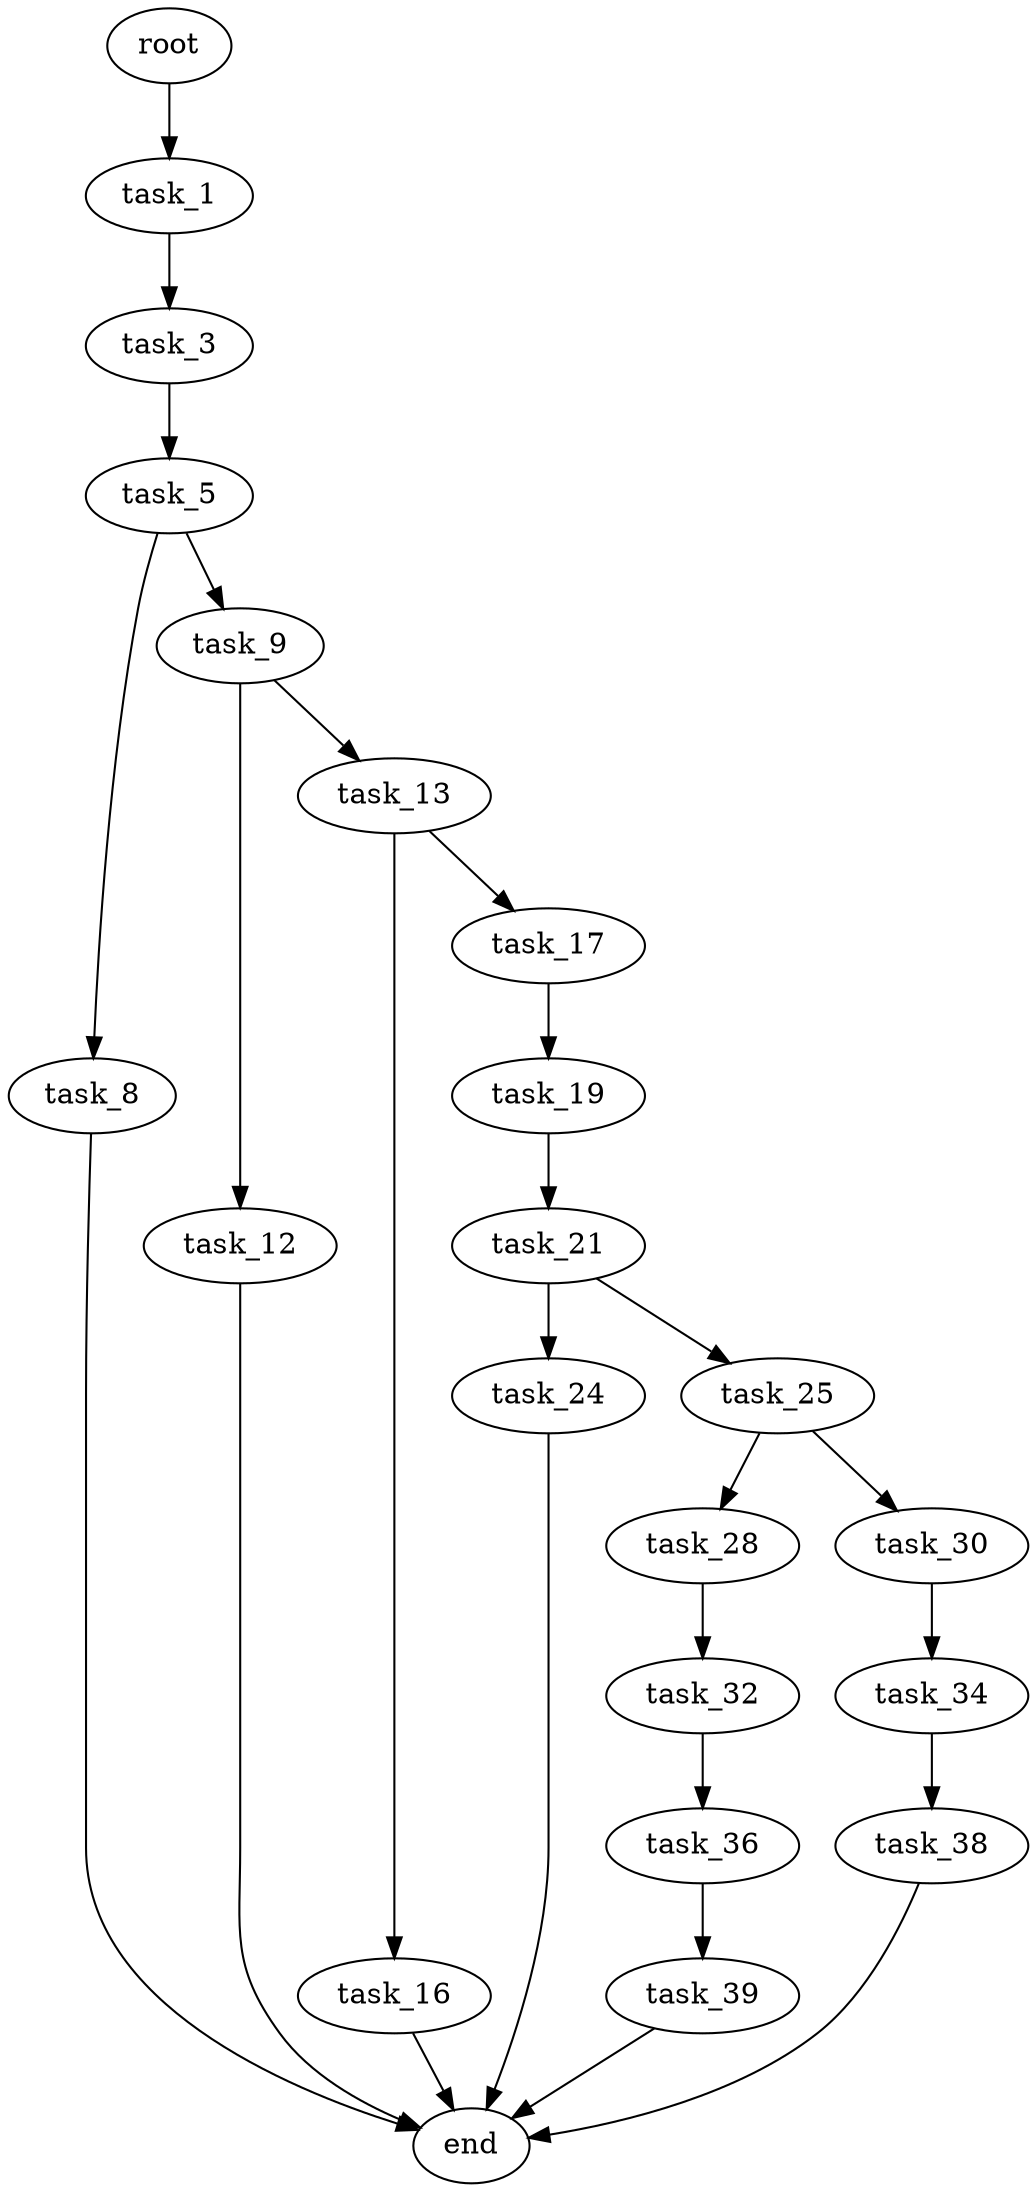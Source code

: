 digraph G {
  root [size="0.000000"];
  task_1 [size="138175129886.000000"];
  task_3 [size="22390131351.000000"];
  task_5 [size="1241442817.000000"];
  task_8 [size="231928233984.000000"];
  task_9 [size="368293445632.000000"];
  task_12 [size="1338655307062.000000"];
  task_13 [size="30681184261.000000"];
  task_16 [size="77979053560.000000"];
  task_17 [size="4419610850.000000"];
  task_19 [size="231928233984.000000"];
  task_21 [size="1073741824000.000000"];
  task_24 [size="365139568893.000000"];
  task_25 [size="549755813888.000000"];
  task_28 [size="94217554238.000000"];
  task_30 [size="28991029248.000000"];
  task_32 [size="7574318190.000000"];
  task_34 [size="160756319874.000000"];
  task_36 [size="1002848906425.000000"];
  task_38 [size="281390997809.000000"];
  task_39 [size="405413378352.000000"];
  end [size="0.000000"];

  root -> task_1 [size="1.000000"];
  task_1 -> task_3 [size="411041792.000000"];
  task_3 -> task_5 [size="411041792.000000"];
  task_5 -> task_8 [size="33554432.000000"];
  task_5 -> task_9 [size="33554432.000000"];
  task_8 -> end [size="1.000000"];
  task_9 -> task_12 [size="411041792.000000"];
  task_9 -> task_13 [size="411041792.000000"];
  task_12 -> end [size="1.000000"];
  task_13 -> task_16 [size="838860800.000000"];
  task_13 -> task_17 [size="838860800.000000"];
  task_16 -> end [size="1.000000"];
  task_17 -> task_19 [size="134217728.000000"];
  task_19 -> task_21 [size="301989888.000000"];
  task_21 -> task_24 [size="838860800.000000"];
  task_21 -> task_25 [size="838860800.000000"];
  task_24 -> end [size="1.000000"];
  task_25 -> task_28 [size="536870912.000000"];
  task_25 -> task_30 [size="536870912.000000"];
  task_28 -> task_32 [size="134217728.000000"];
  task_30 -> task_34 [size="75497472.000000"];
  task_32 -> task_36 [size="301989888.000000"];
  task_34 -> task_38 [size="301989888.000000"];
  task_36 -> task_39 [size="838860800.000000"];
  task_38 -> end [size="1.000000"];
  task_39 -> end [size="1.000000"];
}
